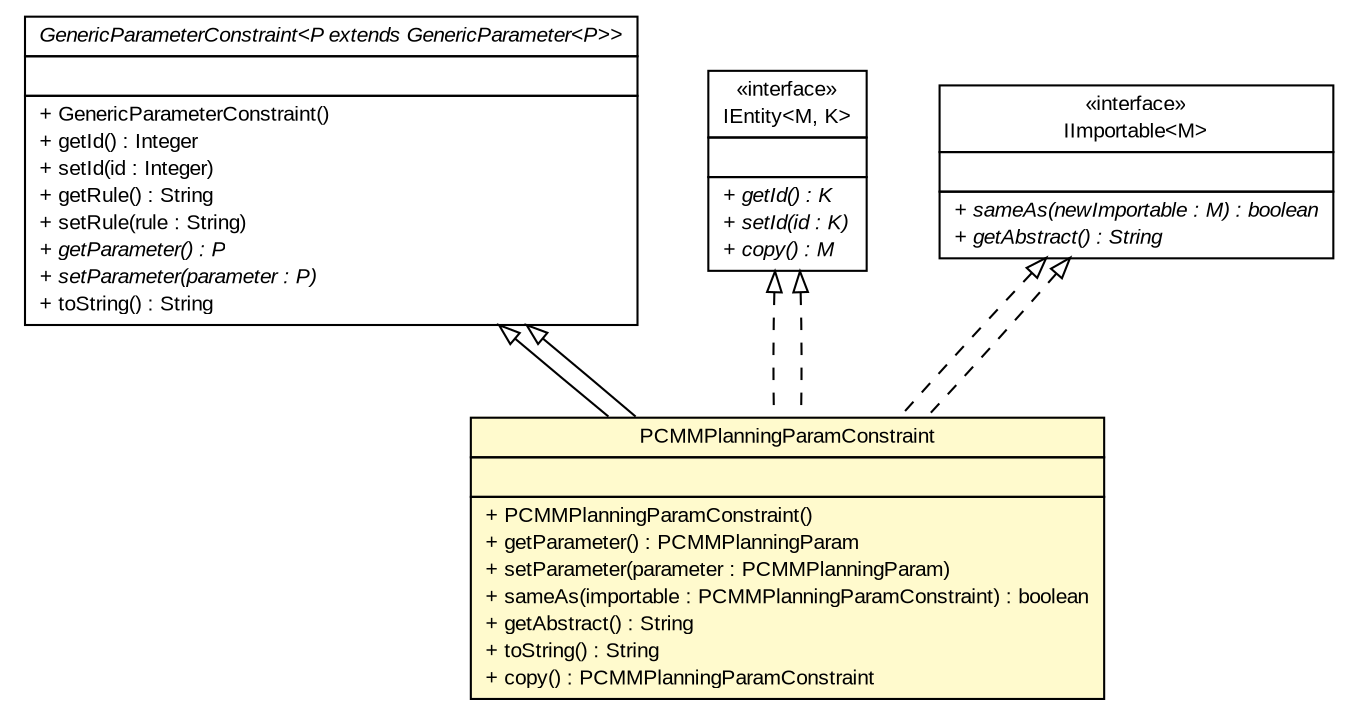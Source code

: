 #!/usr/local/bin/dot
#
# Class diagram 
# Generated by UMLGraph version R5_6-24-gf6e263 (http://www.umlgraph.org/)
#

digraph G {
	edge [fontname="arial",fontsize=10,labelfontname="arial",labelfontsize=10];
	node [fontname="arial",fontsize=10,shape=plaintext];
	nodesep=0.25;
	ranksep=0.5;
	// gov.sandia.cf.model.GenericParameterConstraint<P extends gov.sandia.cf.model.GenericParameter<P>>
	c286512 [label=<<table title="gov.sandia.cf.model.GenericParameterConstraint" border="0" cellborder="1" cellspacing="0" cellpadding="2" port="p" href="./GenericParameterConstraint.html">
		<tr><td><table border="0" cellspacing="0" cellpadding="1">
<tr><td align="center" balign="center"><font face="arial italic"> GenericParameterConstraint&lt;P extends GenericParameter&lt;P&gt;&gt; </font></td></tr>
		</table></td></tr>
		<tr><td><table border="0" cellspacing="0" cellpadding="1">
<tr><td align="left" balign="left">  </td></tr>
		</table></td></tr>
		<tr><td><table border="0" cellspacing="0" cellpadding="1">
<tr><td align="left" balign="left"> + GenericParameterConstraint() </td></tr>
<tr><td align="left" balign="left"> + getId() : Integer </td></tr>
<tr><td align="left" balign="left"> + setId(id : Integer) </td></tr>
<tr><td align="left" balign="left"> + getRule() : String </td></tr>
<tr><td align="left" balign="left"> + setRule(rule : String) </td></tr>
<tr><td align="left" balign="left"><font face="arial italic" point-size="10.0"> + getParameter() : P </font></td></tr>
<tr><td align="left" balign="left"><font face="arial italic" point-size="10.0"> + setParameter(parameter : P) </font></td></tr>
<tr><td align="left" balign="left"> + toString() : String </td></tr>
		</table></td></tr>
		</table>>, URL="./GenericParameterConstraint.html", fontname="arial", fontcolor="black", fontsize=10.0];
	// gov.sandia.cf.model.IEntity<M, K>
	c286523 [label=<<table title="gov.sandia.cf.model.IEntity" border="0" cellborder="1" cellspacing="0" cellpadding="2" port="p" href="./IEntity.html">
		<tr><td><table border="0" cellspacing="0" cellpadding="1">
<tr><td align="center" balign="center"> &#171;interface&#187; </td></tr>
<tr><td align="center" balign="center"> IEntity&lt;M, K&gt; </td></tr>
		</table></td></tr>
		<tr><td><table border="0" cellspacing="0" cellpadding="1">
<tr><td align="left" balign="left">  </td></tr>
		</table></td></tr>
		<tr><td><table border="0" cellspacing="0" cellpadding="1">
<tr><td align="left" balign="left"><font face="arial italic" point-size="10.0"> + getId() : K </font></td></tr>
<tr><td align="left" balign="left"><font face="arial italic" point-size="10.0"> + setId(id : K) </font></td></tr>
<tr><td align="left" balign="left"><font face="arial italic" point-size="10.0"> + copy() : M </font></td></tr>
		</table></td></tr>
		</table>>, URL="./IEntity.html", fontname="arial", fontcolor="black", fontsize=10.0];
	// gov.sandia.cf.model.IImportable<M>
	c286527 [label=<<table title="gov.sandia.cf.model.IImportable" border="0" cellborder="1" cellspacing="0" cellpadding="2" port="p" href="./IImportable.html">
		<tr><td><table border="0" cellspacing="0" cellpadding="1">
<tr><td align="center" balign="center"> &#171;interface&#187; </td></tr>
<tr><td align="center" balign="center"> IImportable&lt;M&gt; </td></tr>
		</table></td></tr>
		<tr><td><table border="0" cellspacing="0" cellpadding="1">
<tr><td align="left" balign="left">  </td></tr>
		</table></td></tr>
		<tr><td><table border="0" cellspacing="0" cellpadding="1">
<tr><td align="left" balign="left"><font face="arial italic" point-size="10.0"> + sameAs(newImportable : M) : boolean </font></td></tr>
<tr><td align="left" balign="left"><font face="arial italic" point-size="10.0"> + getAbstract() : String </font></td></tr>
		</table></td></tr>
		</table>>, URL="./IImportable.html", fontname="arial", fontcolor="black", fontsize=10.0];
	// gov.sandia.cf.model.PCMMPlanningParamConstraint
	c286560 [label=<<table title="gov.sandia.cf.model.PCMMPlanningParamConstraint" border="0" cellborder="1" cellspacing="0" cellpadding="2" port="p" bgcolor="lemonChiffon" href="./PCMMPlanningParamConstraint.html">
		<tr><td><table border="0" cellspacing="0" cellpadding="1">
<tr><td align="center" balign="center"> PCMMPlanningParamConstraint </td></tr>
		</table></td></tr>
		<tr><td><table border="0" cellspacing="0" cellpadding="1">
<tr><td align="left" balign="left">  </td></tr>
		</table></td></tr>
		<tr><td><table border="0" cellspacing="0" cellpadding="1">
<tr><td align="left" balign="left"> + PCMMPlanningParamConstraint() </td></tr>
<tr><td align="left" balign="left"> + getParameter() : PCMMPlanningParam </td></tr>
<tr><td align="left" balign="left"> + setParameter(parameter : PCMMPlanningParam) </td></tr>
<tr><td align="left" balign="left"> + sameAs(importable : PCMMPlanningParamConstraint) : boolean </td></tr>
<tr><td align="left" balign="left"> + getAbstract() : String </td></tr>
<tr><td align="left" balign="left"> + toString() : String </td></tr>
<tr><td align="left" balign="left"> + copy() : PCMMPlanningParamConstraint </td></tr>
		</table></td></tr>
		</table>>, URL="./PCMMPlanningParamConstraint.html", fontname="arial", fontcolor="black", fontsize=10.0];
	//gov.sandia.cf.model.PCMMPlanningParamConstraint extends gov.sandia.cf.model.GenericParameterConstraint<gov.sandia.cf.model.PCMMPlanningParam>
	c286512:p -> c286560:p [dir=back,arrowtail=empty];
	//gov.sandia.cf.model.PCMMPlanningParamConstraint implements gov.sandia.cf.model.IEntity<M, K>
	c286523:p -> c286560:p [dir=back,arrowtail=empty,style=dashed];
	//gov.sandia.cf.model.PCMMPlanningParamConstraint implements gov.sandia.cf.model.IImportable<M>
	c286527:p -> c286560:p [dir=back,arrowtail=empty,style=dashed];
	//gov.sandia.cf.model.PCMMPlanningParamConstraint extends gov.sandia.cf.model.GenericParameterConstraint<gov.sandia.cf.model.PCMMPlanningParam>
	c286512:p -> c286560:p [dir=back,arrowtail=empty];
	//gov.sandia.cf.model.PCMMPlanningParamConstraint implements gov.sandia.cf.model.IEntity<M, K>
	c286523:p -> c286560:p [dir=back,arrowtail=empty,style=dashed];
	//gov.sandia.cf.model.PCMMPlanningParamConstraint implements gov.sandia.cf.model.IImportable<M>
	c286527:p -> c286560:p [dir=back,arrowtail=empty,style=dashed];
}

